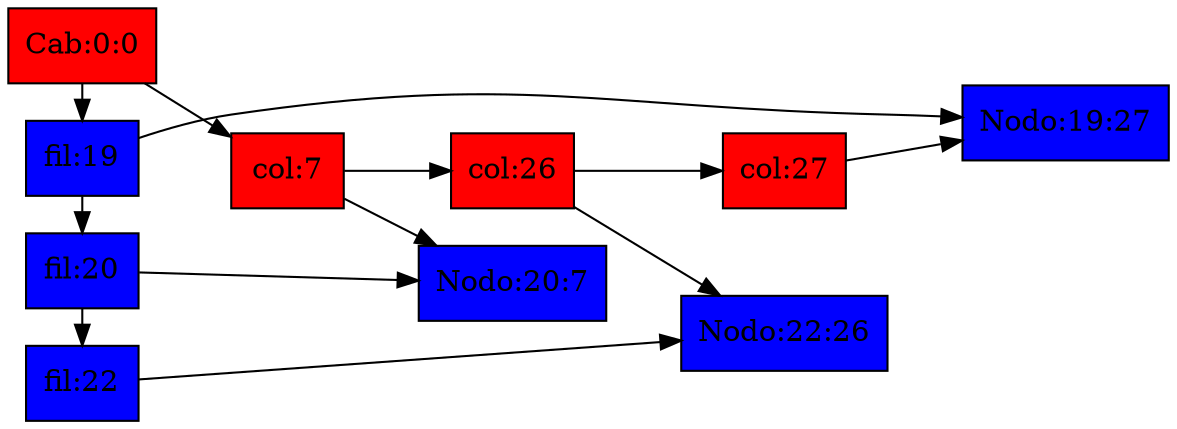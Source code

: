 digraph g{
rankdir=LR
<matriz.Nodo instance at 0x1053f8830>[label =<Cab:0:0> shape =box, style=filled, fillcolor=red] 
<matriz.Nodo instance at 0x1053f81b8>[label =<col:7> shape =box, style=filled, fillcolor=red] 
<matriz.Nodo instance at 0x1053ecdd0>[label =<col:26> shape =box, style=filled, fillcolor=red] 
<matriz.Nodo instance at 0x1053ecf80>[label =<col:27> shape =box, style=filled, fillcolor=red] 
<matriz.Nodo instance at 0x1053f8830>-><matriz.Nodo instance at 0x1053f81b8><matriz.Nodo instance at 0x1053f81b8>-><matriz.Nodo instance at 0x1053ecdd0><matriz.Nodo instance at 0x1053ecdd0>-><matriz.Nodo instance at 0x1053ecf80>
<matriz.Nodo instance at 0x105381cf8>[label = <fil:19> shape =box, style=filled, fillcolor=blue] 
<matriz.Nodo instance at 0x1053f8bd8>[label = <fil:20> shape =box, style=filled, fillcolor=blue] 
<matriz.Nodo instance at 0x1053ec908>[label = <fil:22> shape =box, style=filled, fillcolor=blue] 
<matriz.Nodo instance at 0x1053f8830>-><matriz.Nodo instance at 0x105381cf8><matriz.Nodo instance at 0x105381cf8>-><matriz.Nodo instance at 0x1053f8bd8><matriz.Nodo instance at 0x1053f8bd8>-><matriz.Nodo instance at 0x1053ec908>subgraph{
rank = same;<matriz.Nodo instance at 0x1053f8830>;<matriz.Nodo instance at 0x1053f8bd8><matriz.Nodo instance at 0x105381cf8>;<matriz.Nodo instance at 0x1053f8bd8><matriz.Nodo instance at 0x1053f8bd8>;<matriz.Nodo instance at 0x1053ec908>}
<matriz.Nodo instance at 0x105381cf8>-><matriz.Nodo instance at 0x1053ecb00>
<matriz.Nodo instance at 0x1053ecb00>[label = <Nodo:19:27> shape =box, style=filled, fillcolor=blue] 
<matriz.Nodo instance at 0x1053f8bd8>-><matriz.Nodo instance at 0x1053f8098>
<matriz.Nodo instance at 0x1053f8098>[label = <Nodo:20:7> shape =box, style=filled, fillcolor=blue] 
<matriz.Nodo instance at 0x1053ec908>-><matriz.Nodo instance at 0x1053ece18>
<matriz.Nodo instance at 0x1053ece18>[label = <Nodo:22:26> shape =box, style=filled, fillcolor=blue] 
<matriz.Nodo instance at 0x1053f81b8>-><matriz.Nodo instance at 0x1053f8098>
<matriz.Nodo instance at 0x1053ecdd0>-><matriz.Nodo instance at 0x1053ece18>
<matriz.Nodo instance at 0x1053ecf80>-><matriz.Nodo instance at 0x1053ecb00>
}
